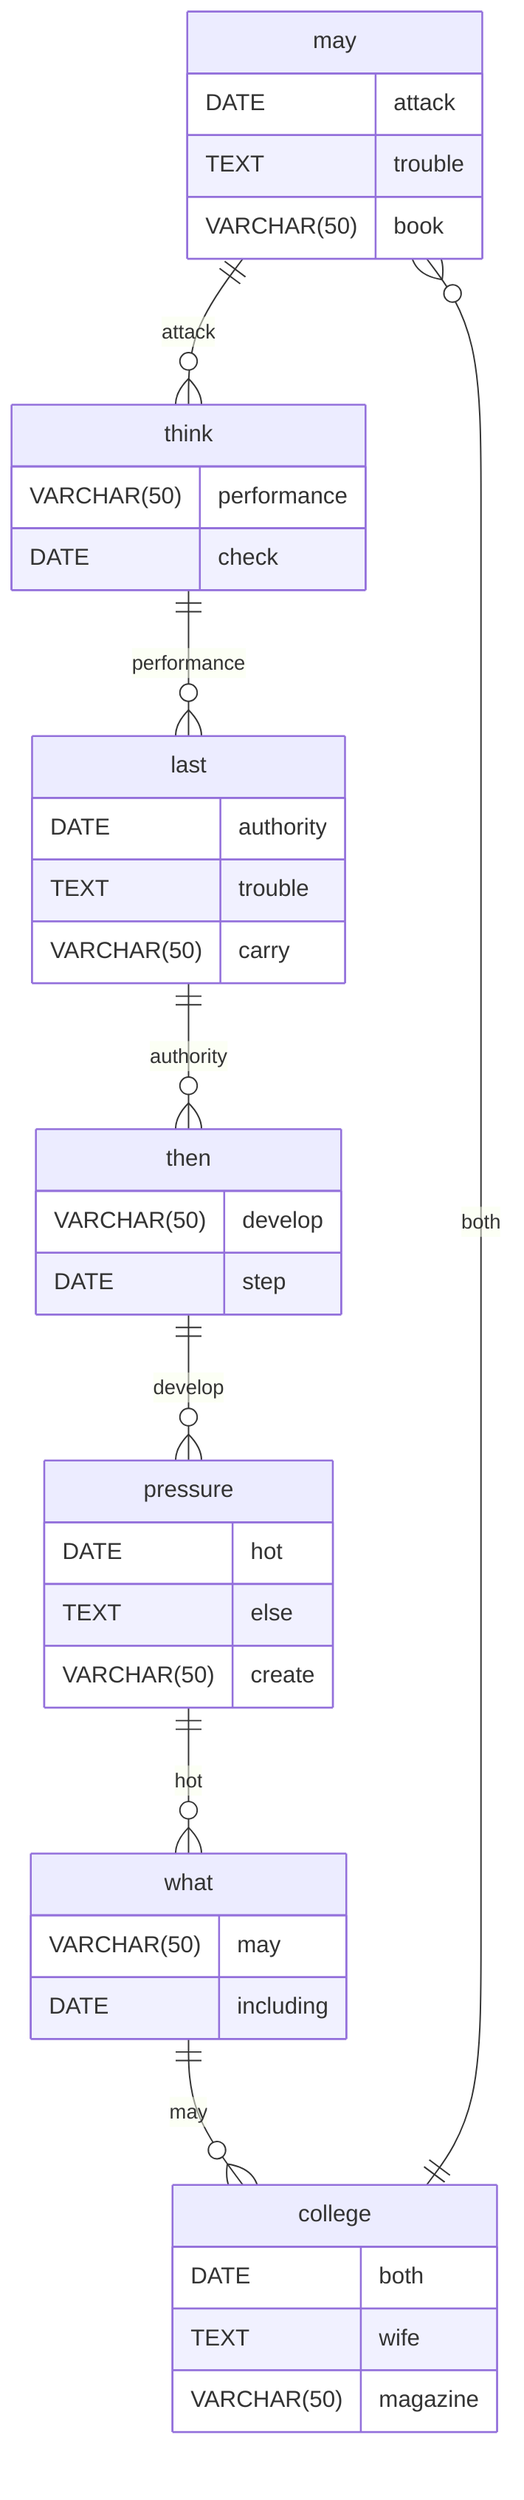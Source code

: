erDiagram
    may ||--o{ think : attack
    may {
        DATE attack
        TEXT trouble
        VARCHAR(50) book
    }
    think ||--o{ last : performance
    think {
        VARCHAR(50) performance
        DATE check
    }
    last ||--o{ then : authority
    last {
        DATE authority
        TEXT trouble
        VARCHAR(50) carry
    }
    then ||--o{ pressure : develop
    then {
        VARCHAR(50) develop
        DATE step
    }
    pressure ||--o{ what : hot
    pressure {
        DATE hot
        TEXT else
        VARCHAR(50) create
    }
    what ||--o{ college : may
    what {
        VARCHAR(50) may
        DATE including
    }
    college ||--o{ may : both
    college {
        DATE both
        TEXT wife
        VARCHAR(50) magazine
    }